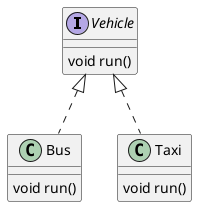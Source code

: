 @startuml
interface Vehicle {
    void run()
}
class Bus implements Vehicle {
    void run()
}
class Taxi implements Vehicle {
    void run()
}
@enduml